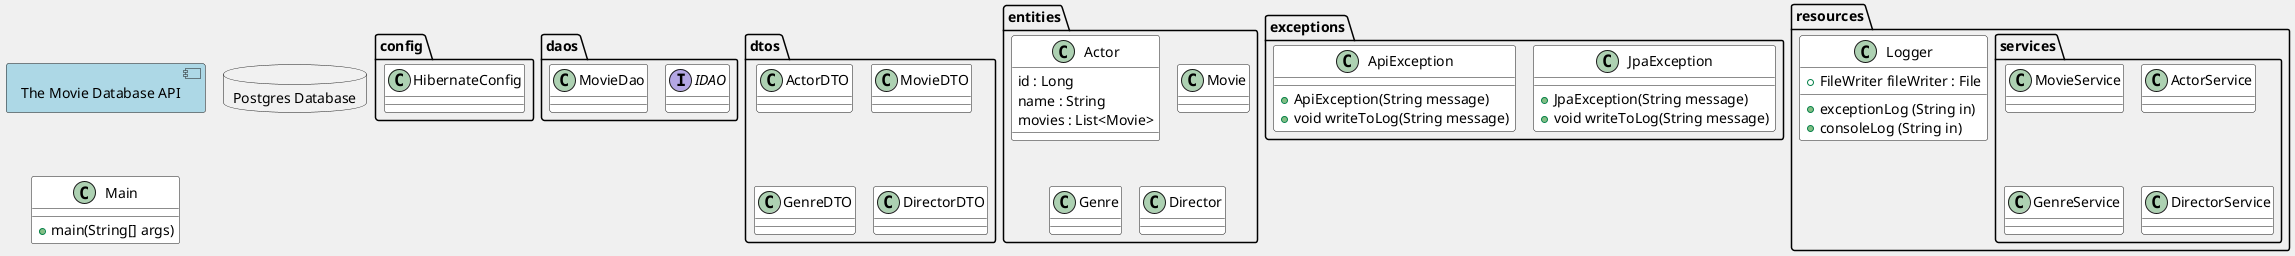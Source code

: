 @startuml
!pragma layout smetana

component TMDB_API [
The Movie Database API
]

database Database [
Postgres Database
]

'' Styling
skinparam ArrowThickness 3
skinparam ArrowColor Orange
skinparam backgroundColor #f0f0f0
skinparam borderColor Black
skinparam borderThickness 1

skinparam class {
  BackgroundColor white
}

skinparam Component {
  BackgroundColor Lightblue
}

''

Class Main {
  +main(String[] args)
}


package "config" {
Class HibernateConfig
}

package "daos" {
Interface IDAO
Class MovieDao
}

package "dtos" {
Class ActorDTO
Class MovieDTO
Class GenreDTO
Class MovieDTO
Class DirectorDTO
}

package "entities" {
Class Actor {
    id : Long
    name : String
    movies : List<Movie>
  }

Class Movie
Class Genre
Class Director
}

package "exceptions" {
  class JpaException {
    + JpaException(String message)
    + void writeToLog(String message)
  }
  class ApiException {
    + ApiException(String message)
    + void writeToLog(String message)
  }
}

package "resources" {
Class Logger {
  + exceptionLog (String in)
  + consoleLog (String in)
  + FileWriter fileWriter : File
}

package "services" {
Class MovieService
Class ActorService
Class GenreService
Class DirectorService
}

' Define relationships




@enduml@enduml